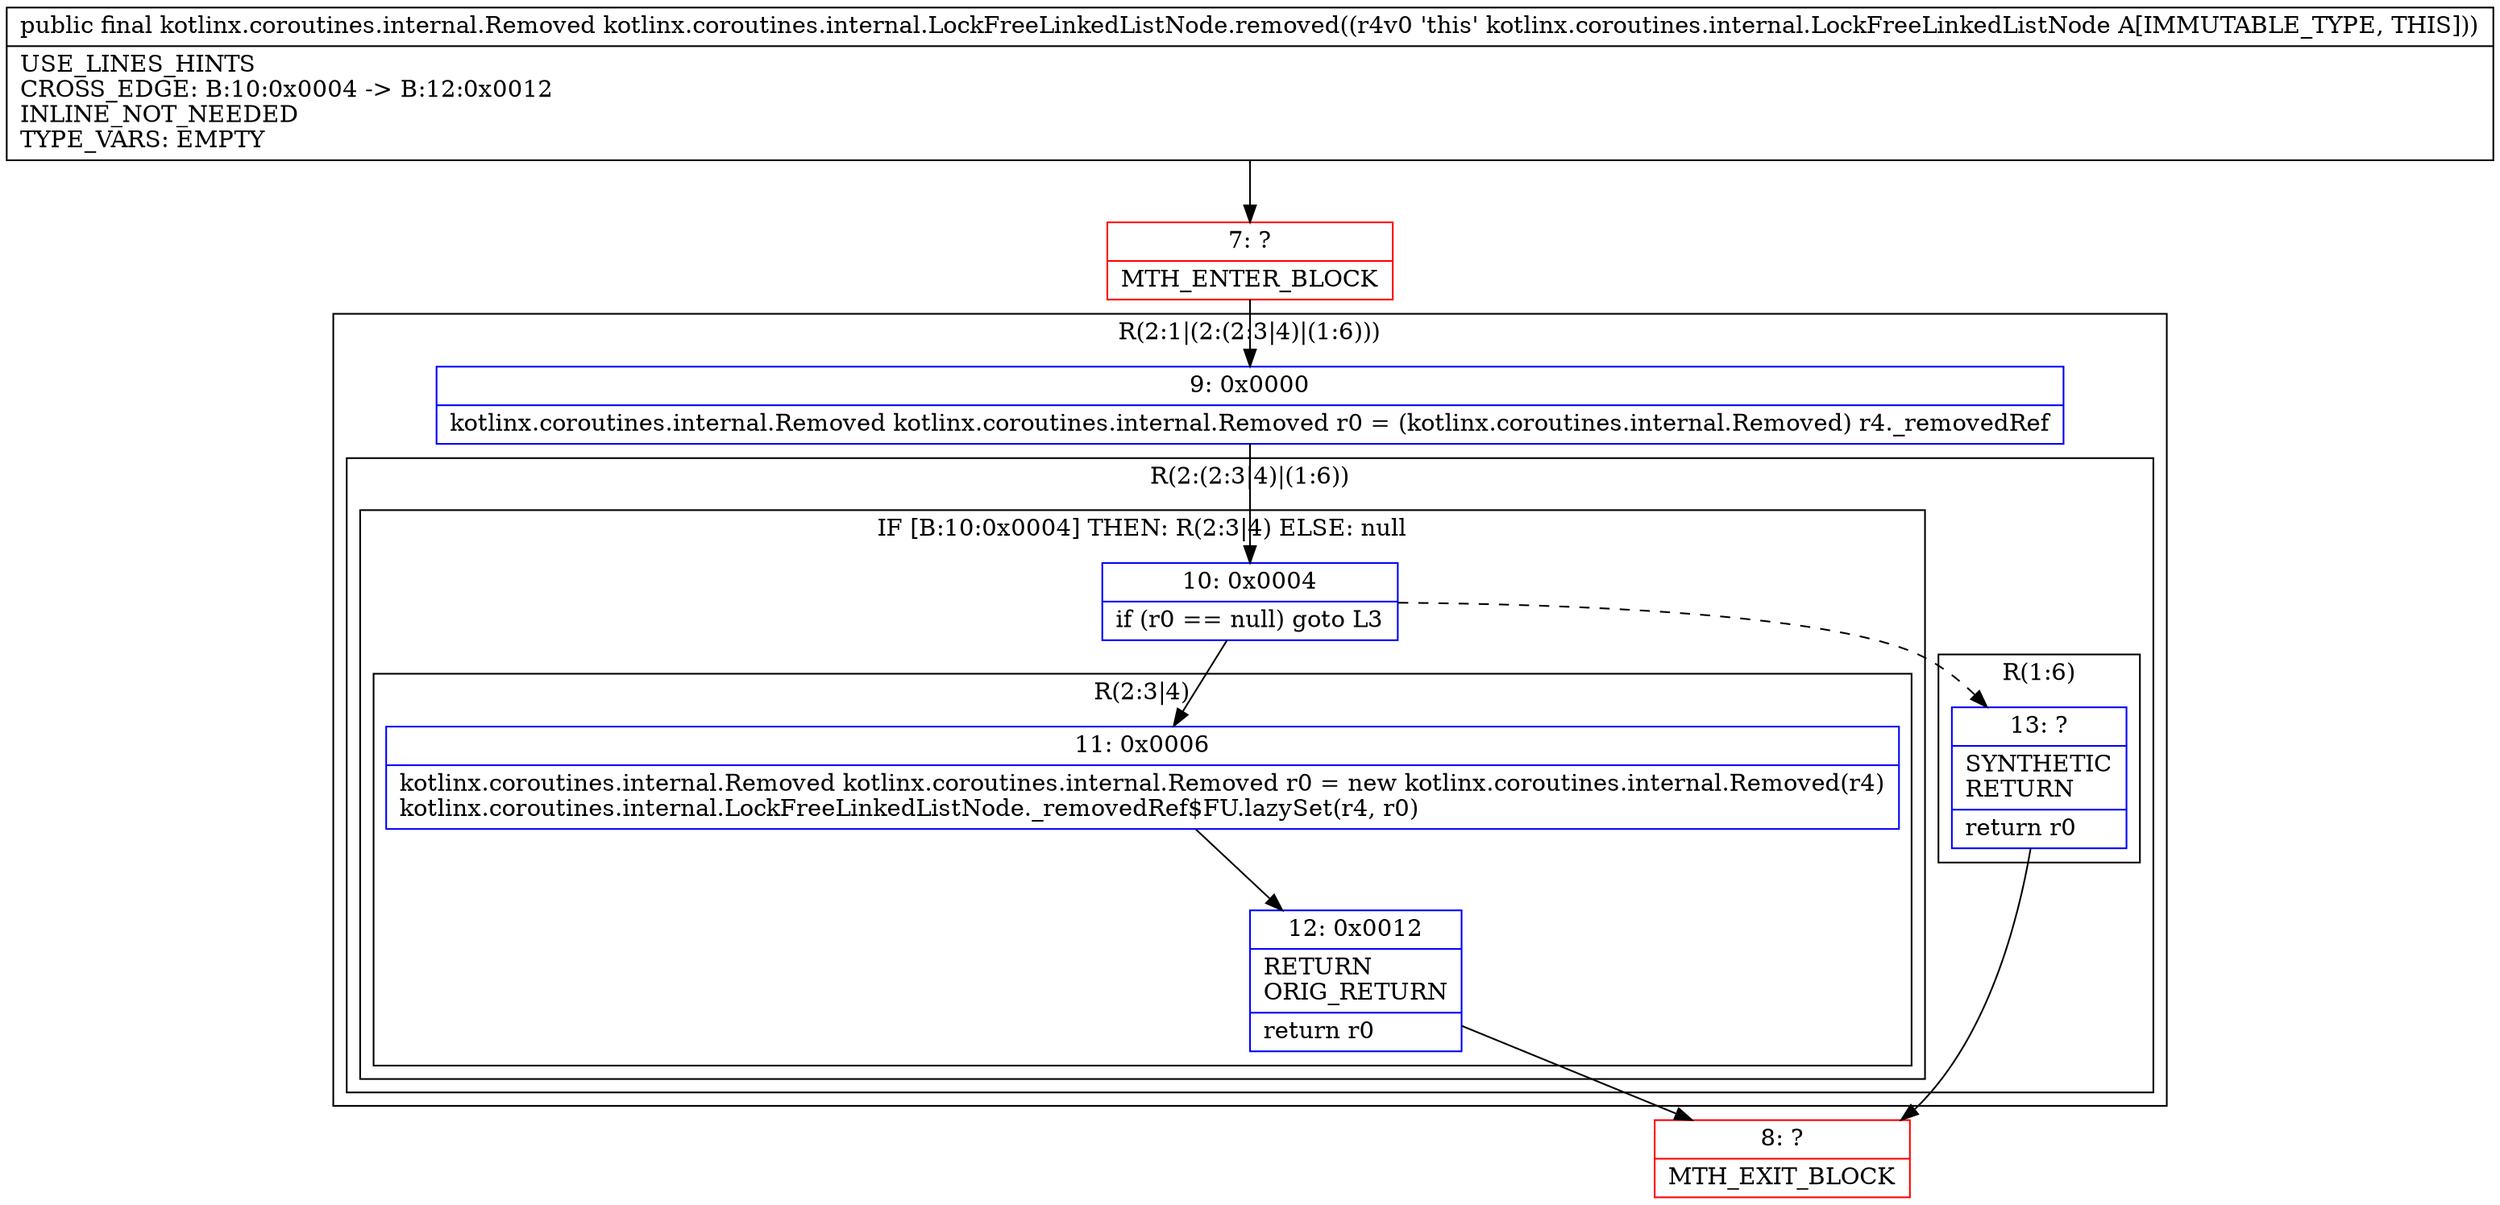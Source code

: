 digraph "CFG forkotlinx.coroutines.internal.LockFreeLinkedListNode.removed()Lkotlinx\/coroutines\/internal\/Removed;" {
subgraph cluster_Region_1945510693 {
label = "R(2:1|(2:(2:3|4)|(1:6)))";
node [shape=record,color=blue];
Node_9 [shape=record,label="{9\:\ 0x0000|kotlinx.coroutines.internal.Removed kotlinx.coroutines.internal.Removed r0 = (kotlinx.coroutines.internal.Removed) r4._removedRef\l}"];
subgraph cluster_Region_1699029559 {
label = "R(2:(2:3|4)|(1:6))";
node [shape=record,color=blue];
subgraph cluster_IfRegion_1584335617 {
label = "IF [B:10:0x0004] THEN: R(2:3|4) ELSE: null";
node [shape=record,color=blue];
Node_10 [shape=record,label="{10\:\ 0x0004|if (r0 == null) goto L3\l}"];
subgraph cluster_Region_1372529686 {
label = "R(2:3|4)";
node [shape=record,color=blue];
Node_11 [shape=record,label="{11\:\ 0x0006|kotlinx.coroutines.internal.Removed kotlinx.coroutines.internal.Removed r0 = new kotlinx.coroutines.internal.Removed(r4)\lkotlinx.coroutines.internal.LockFreeLinkedListNode._removedRef$FU.lazySet(r4, r0)\l}"];
Node_12 [shape=record,label="{12\:\ 0x0012|RETURN\lORIG_RETURN\l|return r0\l}"];
}
}
subgraph cluster_Region_914900770 {
label = "R(1:6)";
node [shape=record,color=blue];
Node_13 [shape=record,label="{13\:\ ?|SYNTHETIC\lRETURN\l|return r0\l}"];
}
}
}
Node_7 [shape=record,color=red,label="{7\:\ ?|MTH_ENTER_BLOCK\l}"];
Node_8 [shape=record,color=red,label="{8\:\ ?|MTH_EXIT_BLOCK\l}"];
MethodNode[shape=record,label="{public final kotlinx.coroutines.internal.Removed kotlinx.coroutines.internal.LockFreeLinkedListNode.removed((r4v0 'this' kotlinx.coroutines.internal.LockFreeLinkedListNode A[IMMUTABLE_TYPE, THIS]))  | USE_LINES_HINTS\lCROSS_EDGE: B:10:0x0004 \-\> B:12:0x0012\lINLINE_NOT_NEEDED\lTYPE_VARS: EMPTY\l}"];
MethodNode -> Node_7;Node_9 -> Node_10;
Node_10 -> Node_11;
Node_10 -> Node_13[style=dashed];
Node_11 -> Node_12;
Node_12 -> Node_8;
Node_13 -> Node_8;
Node_7 -> Node_9;
}

